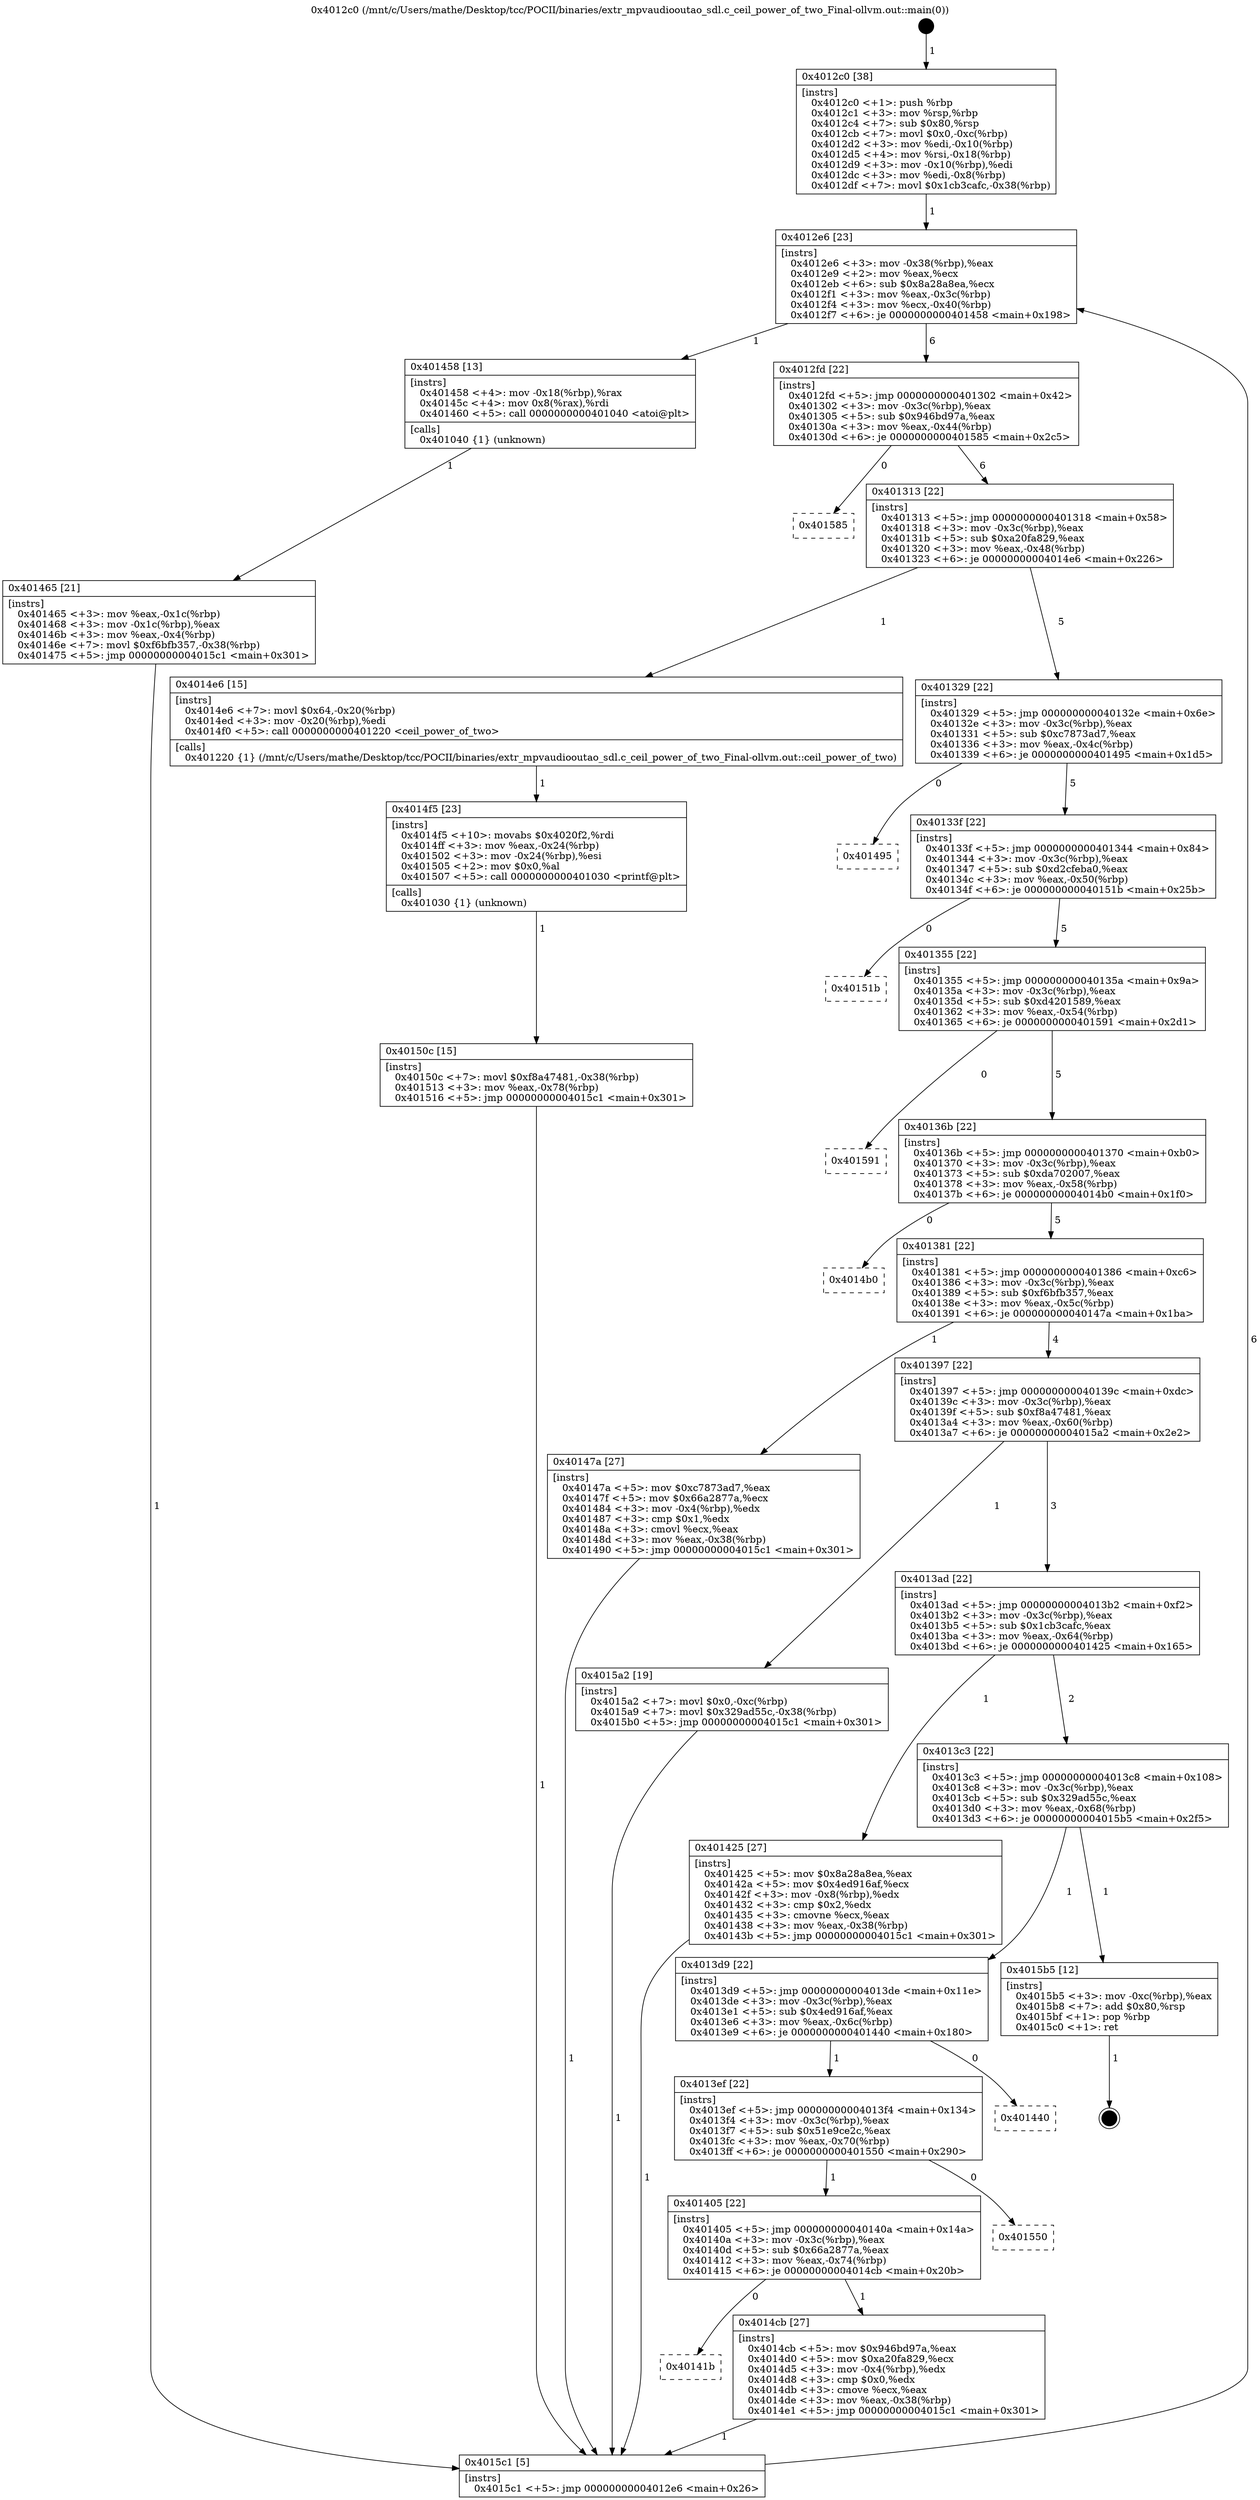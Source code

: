 digraph "0x4012c0" {
  label = "0x4012c0 (/mnt/c/Users/mathe/Desktop/tcc/POCII/binaries/extr_mpvaudiooutao_sdl.c_ceil_power_of_two_Final-ollvm.out::main(0))"
  labelloc = "t"
  node[shape=record]

  Entry [label="",width=0.3,height=0.3,shape=circle,fillcolor=black,style=filled]
  "0x4012e6" [label="{
     0x4012e6 [23]\l
     | [instrs]\l
     &nbsp;&nbsp;0x4012e6 \<+3\>: mov -0x38(%rbp),%eax\l
     &nbsp;&nbsp;0x4012e9 \<+2\>: mov %eax,%ecx\l
     &nbsp;&nbsp;0x4012eb \<+6\>: sub $0x8a28a8ea,%ecx\l
     &nbsp;&nbsp;0x4012f1 \<+3\>: mov %eax,-0x3c(%rbp)\l
     &nbsp;&nbsp;0x4012f4 \<+3\>: mov %ecx,-0x40(%rbp)\l
     &nbsp;&nbsp;0x4012f7 \<+6\>: je 0000000000401458 \<main+0x198\>\l
  }"]
  "0x401458" [label="{
     0x401458 [13]\l
     | [instrs]\l
     &nbsp;&nbsp;0x401458 \<+4\>: mov -0x18(%rbp),%rax\l
     &nbsp;&nbsp;0x40145c \<+4\>: mov 0x8(%rax),%rdi\l
     &nbsp;&nbsp;0x401460 \<+5\>: call 0000000000401040 \<atoi@plt\>\l
     | [calls]\l
     &nbsp;&nbsp;0x401040 \{1\} (unknown)\l
  }"]
  "0x4012fd" [label="{
     0x4012fd [22]\l
     | [instrs]\l
     &nbsp;&nbsp;0x4012fd \<+5\>: jmp 0000000000401302 \<main+0x42\>\l
     &nbsp;&nbsp;0x401302 \<+3\>: mov -0x3c(%rbp),%eax\l
     &nbsp;&nbsp;0x401305 \<+5\>: sub $0x946bd97a,%eax\l
     &nbsp;&nbsp;0x40130a \<+3\>: mov %eax,-0x44(%rbp)\l
     &nbsp;&nbsp;0x40130d \<+6\>: je 0000000000401585 \<main+0x2c5\>\l
  }"]
  Exit [label="",width=0.3,height=0.3,shape=circle,fillcolor=black,style=filled,peripheries=2]
  "0x401585" [label="{
     0x401585\l
  }", style=dashed]
  "0x401313" [label="{
     0x401313 [22]\l
     | [instrs]\l
     &nbsp;&nbsp;0x401313 \<+5\>: jmp 0000000000401318 \<main+0x58\>\l
     &nbsp;&nbsp;0x401318 \<+3\>: mov -0x3c(%rbp),%eax\l
     &nbsp;&nbsp;0x40131b \<+5\>: sub $0xa20fa829,%eax\l
     &nbsp;&nbsp;0x401320 \<+3\>: mov %eax,-0x48(%rbp)\l
     &nbsp;&nbsp;0x401323 \<+6\>: je 00000000004014e6 \<main+0x226\>\l
  }"]
  "0x40150c" [label="{
     0x40150c [15]\l
     | [instrs]\l
     &nbsp;&nbsp;0x40150c \<+7\>: movl $0xf8a47481,-0x38(%rbp)\l
     &nbsp;&nbsp;0x401513 \<+3\>: mov %eax,-0x78(%rbp)\l
     &nbsp;&nbsp;0x401516 \<+5\>: jmp 00000000004015c1 \<main+0x301\>\l
  }"]
  "0x4014e6" [label="{
     0x4014e6 [15]\l
     | [instrs]\l
     &nbsp;&nbsp;0x4014e6 \<+7\>: movl $0x64,-0x20(%rbp)\l
     &nbsp;&nbsp;0x4014ed \<+3\>: mov -0x20(%rbp),%edi\l
     &nbsp;&nbsp;0x4014f0 \<+5\>: call 0000000000401220 \<ceil_power_of_two\>\l
     | [calls]\l
     &nbsp;&nbsp;0x401220 \{1\} (/mnt/c/Users/mathe/Desktop/tcc/POCII/binaries/extr_mpvaudiooutao_sdl.c_ceil_power_of_two_Final-ollvm.out::ceil_power_of_two)\l
  }"]
  "0x401329" [label="{
     0x401329 [22]\l
     | [instrs]\l
     &nbsp;&nbsp;0x401329 \<+5\>: jmp 000000000040132e \<main+0x6e\>\l
     &nbsp;&nbsp;0x40132e \<+3\>: mov -0x3c(%rbp),%eax\l
     &nbsp;&nbsp;0x401331 \<+5\>: sub $0xc7873ad7,%eax\l
     &nbsp;&nbsp;0x401336 \<+3\>: mov %eax,-0x4c(%rbp)\l
     &nbsp;&nbsp;0x401339 \<+6\>: je 0000000000401495 \<main+0x1d5\>\l
  }"]
  "0x4014f5" [label="{
     0x4014f5 [23]\l
     | [instrs]\l
     &nbsp;&nbsp;0x4014f5 \<+10\>: movabs $0x4020f2,%rdi\l
     &nbsp;&nbsp;0x4014ff \<+3\>: mov %eax,-0x24(%rbp)\l
     &nbsp;&nbsp;0x401502 \<+3\>: mov -0x24(%rbp),%esi\l
     &nbsp;&nbsp;0x401505 \<+2\>: mov $0x0,%al\l
     &nbsp;&nbsp;0x401507 \<+5\>: call 0000000000401030 \<printf@plt\>\l
     | [calls]\l
     &nbsp;&nbsp;0x401030 \{1\} (unknown)\l
  }"]
  "0x401495" [label="{
     0x401495\l
  }", style=dashed]
  "0x40133f" [label="{
     0x40133f [22]\l
     | [instrs]\l
     &nbsp;&nbsp;0x40133f \<+5\>: jmp 0000000000401344 \<main+0x84\>\l
     &nbsp;&nbsp;0x401344 \<+3\>: mov -0x3c(%rbp),%eax\l
     &nbsp;&nbsp;0x401347 \<+5\>: sub $0xd2cfeba0,%eax\l
     &nbsp;&nbsp;0x40134c \<+3\>: mov %eax,-0x50(%rbp)\l
     &nbsp;&nbsp;0x40134f \<+6\>: je 000000000040151b \<main+0x25b\>\l
  }"]
  "0x40141b" [label="{
     0x40141b\l
  }", style=dashed]
  "0x40151b" [label="{
     0x40151b\l
  }", style=dashed]
  "0x401355" [label="{
     0x401355 [22]\l
     | [instrs]\l
     &nbsp;&nbsp;0x401355 \<+5\>: jmp 000000000040135a \<main+0x9a\>\l
     &nbsp;&nbsp;0x40135a \<+3\>: mov -0x3c(%rbp),%eax\l
     &nbsp;&nbsp;0x40135d \<+5\>: sub $0xd4201589,%eax\l
     &nbsp;&nbsp;0x401362 \<+3\>: mov %eax,-0x54(%rbp)\l
     &nbsp;&nbsp;0x401365 \<+6\>: je 0000000000401591 \<main+0x2d1\>\l
  }"]
  "0x4014cb" [label="{
     0x4014cb [27]\l
     | [instrs]\l
     &nbsp;&nbsp;0x4014cb \<+5\>: mov $0x946bd97a,%eax\l
     &nbsp;&nbsp;0x4014d0 \<+5\>: mov $0xa20fa829,%ecx\l
     &nbsp;&nbsp;0x4014d5 \<+3\>: mov -0x4(%rbp),%edx\l
     &nbsp;&nbsp;0x4014d8 \<+3\>: cmp $0x0,%edx\l
     &nbsp;&nbsp;0x4014db \<+3\>: cmove %ecx,%eax\l
     &nbsp;&nbsp;0x4014de \<+3\>: mov %eax,-0x38(%rbp)\l
     &nbsp;&nbsp;0x4014e1 \<+5\>: jmp 00000000004015c1 \<main+0x301\>\l
  }"]
  "0x401591" [label="{
     0x401591\l
  }", style=dashed]
  "0x40136b" [label="{
     0x40136b [22]\l
     | [instrs]\l
     &nbsp;&nbsp;0x40136b \<+5\>: jmp 0000000000401370 \<main+0xb0\>\l
     &nbsp;&nbsp;0x401370 \<+3\>: mov -0x3c(%rbp),%eax\l
     &nbsp;&nbsp;0x401373 \<+5\>: sub $0xda702007,%eax\l
     &nbsp;&nbsp;0x401378 \<+3\>: mov %eax,-0x58(%rbp)\l
     &nbsp;&nbsp;0x40137b \<+6\>: je 00000000004014b0 \<main+0x1f0\>\l
  }"]
  "0x401405" [label="{
     0x401405 [22]\l
     | [instrs]\l
     &nbsp;&nbsp;0x401405 \<+5\>: jmp 000000000040140a \<main+0x14a\>\l
     &nbsp;&nbsp;0x40140a \<+3\>: mov -0x3c(%rbp),%eax\l
     &nbsp;&nbsp;0x40140d \<+5\>: sub $0x66a2877a,%eax\l
     &nbsp;&nbsp;0x401412 \<+3\>: mov %eax,-0x74(%rbp)\l
     &nbsp;&nbsp;0x401415 \<+6\>: je 00000000004014cb \<main+0x20b\>\l
  }"]
  "0x4014b0" [label="{
     0x4014b0\l
  }", style=dashed]
  "0x401381" [label="{
     0x401381 [22]\l
     | [instrs]\l
     &nbsp;&nbsp;0x401381 \<+5\>: jmp 0000000000401386 \<main+0xc6\>\l
     &nbsp;&nbsp;0x401386 \<+3\>: mov -0x3c(%rbp),%eax\l
     &nbsp;&nbsp;0x401389 \<+5\>: sub $0xf6bfb357,%eax\l
     &nbsp;&nbsp;0x40138e \<+3\>: mov %eax,-0x5c(%rbp)\l
     &nbsp;&nbsp;0x401391 \<+6\>: je 000000000040147a \<main+0x1ba\>\l
  }"]
  "0x401550" [label="{
     0x401550\l
  }", style=dashed]
  "0x40147a" [label="{
     0x40147a [27]\l
     | [instrs]\l
     &nbsp;&nbsp;0x40147a \<+5\>: mov $0xc7873ad7,%eax\l
     &nbsp;&nbsp;0x40147f \<+5\>: mov $0x66a2877a,%ecx\l
     &nbsp;&nbsp;0x401484 \<+3\>: mov -0x4(%rbp),%edx\l
     &nbsp;&nbsp;0x401487 \<+3\>: cmp $0x1,%edx\l
     &nbsp;&nbsp;0x40148a \<+3\>: cmovl %ecx,%eax\l
     &nbsp;&nbsp;0x40148d \<+3\>: mov %eax,-0x38(%rbp)\l
     &nbsp;&nbsp;0x401490 \<+5\>: jmp 00000000004015c1 \<main+0x301\>\l
  }"]
  "0x401397" [label="{
     0x401397 [22]\l
     | [instrs]\l
     &nbsp;&nbsp;0x401397 \<+5\>: jmp 000000000040139c \<main+0xdc\>\l
     &nbsp;&nbsp;0x40139c \<+3\>: mov -0x3c(%rbp),%eax\l
     &nbsp;&nbsp;0x40139f \<+5\>: sub $0xf8a47481,%eax\l
     &nbsp;&nbsp;0x4013a4 \<+3\>: mov %eax,-0x60(%rbp)\l
     &nbsp;&nbsp;0x4013a7 \<+6\>: je 00000000004015a2 \<main+0x2e2\>\l
  }"]
  "0x4013ef" [label="{
     0x4013ef [22]\l
     | [instrs]\l
     &nbsp;&nbsp;0x4013ef \<+5\>: jmp 00000000004013f4 \<main+0x134\>\l
     &nbsp;&nbsp;0x4013f4 \<+3\>: mov -0x3c(%rbp),%eax\l
     &nbsp;&nbsp;0x4013f7 \<+5\>: sub $0x51e9ce2c,%eax\l
     &nbsp;&nbsp;0x4013fc \<+3\>: mov %eax,-0x70(%rbp)\l
     &nbsp;&nbsp;0x4013ff \<+6\>: je 0000000000401550 \<main+0x290\>\l
  }"]
  "0x4015a2" [label="{
     0x4015a2 [19]\l
     | [instrs]\l
     &nbsp;&nbsp;0x4015a2 \<+7\>: movl $0x0,-0xc(%rbp)\l
     &nbsp;&nbsp;0x4015a9 \<+7\>: movl $0x329ad55c,-0x38(%rbp)\l
     &nbsp;&nbsp;0x4015b0 \<+5\>: jmp 00000000004015c1 \<main+0x301\>\l
  }"]
  "0x4013ad" [label="{
     0x4013ad [22]\l
     | [instrs]\l
     &nbsp;&nbsp;0x4013ad \<+5\>: jmp 00000000004013b2 \<main+0xf2\>\l
     &nbsp;&nbsp;0x4013b2 \<+3\>: mov -0x3c(%rbp),%eax\l
     &nbsp;&nbsp;0x4013b5 \<+5\>: sub $0x1cb3cafc,%eax\l
     &nbsp;&nbsp;0x4013ba \<+3\>: mov %eax,-0x64(%rbp)\l
     &nbsp;&nbsp;0x4013bd \<+6\>: je 0000000000401425 \<main+0x165\>\l
  }"]
  "0x401440" [label="{
     0x401440\l
  }", style=dashed]
  "0x401425" [label="{
     0x401425 [27]\l
     | [instrs]\l
     &nbsp;&nbsp;0x401425 \<+5\>: mov $0x8a28a8ea,%eax\l
     &nbsp;&nbsp;0x40142a \<+5\>: mov $0x4ed916af,%ecx\l
     &nbsp;&nbsp;0x40142f \<+3\>: mov -0x8(%rbp),%edx\l
     &nbsp;&nbsp;0x401432 \<+3\>: cmp $0x2,%edx\l
     &nbsp;&nbsp;0x401435 \<+3\>: cmovne %ecx,%eax\l
     &nbsp;&nbsp;0x401438 \<+3\>: mov %eax,-0x38(%rbp)\l
     &nbsp;&nbsp;0x40143b \<+5\>: jmp 00000000004015c1 \<main+0x301\>\l
  }"]
  "0x4013c3" [label="{
     0x4013c3 [22]\l
     | [instrs]\l
     &nbsp;&nbsp;0x4013c3 \<+5\>: jmp 00000000004013c8 \<main+0x108\>\l
     &nbsp;&nbsp;0x4013c8 \<+3\>: mov -0x3c(%rbp),%eax\l
     &nbsp;&nbsp;0x4013cb \<+5\>: sub $0x329ad55c,%eax\l
     &nbsp;&nbsp;0x4013d0 \<+3\>: mov %eax,-0x68(%rbp)\l
     &nbsp;&nbsp;0x4013d3 \<+6\>: je 00000000004015b5 \<main+0x2f5\>\l
  }"]
  "0x4015c1" [label="{
     0x4015c1 [5]\l
     | [instrs]\l
     &nbsp;&nbsp;0x4015c1 \<+5\>: jmp 00000000004012e6 \<main+0x26\>\l
  }"]
  "0x4012c0" [label="{
     0x4012c0 [38]\l
     | [instrs]\l
     &nbsp;&nbsp;0x4012c0 \<+1\>: push %rbp\l
     &nbsp;&nbsp;0x4012c1 \<+3\>: mov %rsp,%rbp\l
     &nbsp;&nbsp;0x4012c4 \<+7\>: sub $0x80,%rsp\l
     &nbsp;&nbsp;0x4012cb \<+7\>: movl $0x0,-0xc(%rbp)\l
     &nbsp;&nbsp;0x4012d2 \<+3\>: mov %edi,-0x10(%rbp)\l
     &nbsp;&nbsp;0x4012d5 \<+4\>: mov %rsi,-0x18(%rbp)\l
     &nbsp;&nbsp;0x4012d9 \<+3\>: mov -0x10(%rbp),%edi\l
     &nbsp;&nbsp;0x4012dc \<+3\>: mov %edi,-0x8(%rbp)\l
     &nbsp;&nbsp;0x4012df \<+7\>: movl $0x1cb3cafc,-0x38(%rbp)\l
  }"]
  "0x401465" [label="{
     0x401465 [21]\l
     | [instrs]\l
     &nbsp;&nbsp;0x401465 \<+3\>: mov %eax,-0x1c(%rbp)\l
     &nbsp;&nbsp;0x401468 \<+3\>: mov -0x1c(%rbp),%eax\l
     &nbsp;&nbsp;0x40146b \<+3\>: mov %eax,-0x4(%rbp)\l
     &nbsp;&nbsp;0x40146e \<+7\>: movl $0xf6bfb357,-0x38(%rbp)\l
     &nbsp;&nbsp;0x401475 \<+5\>: jmp 00000000004015c1 \<main+0x301\>\l
  }"]
  "0x4013d9" [label="{
     0x4013d9 [22]\l
     | [instrs]\l
     &nbsp;&nbsp;0x4013d9 \<+5\>: jmp 00000000004013de \<main+0x11e\>\l
     &nbsp;&nbsp;0x4013de \<+3\>: mov -0x3c(%rbp),%eax\l
     &nbsp;&nbsp;0x4013e1 \<+5\>: sub $0x4ed916af,%eax\l
     &nbsp;&nbsp;0x4013e6 \<+3\>: mov %eax,-0x6c(%rbp)\l
     &nbsp;&nbsp;0x4013e9 \<+6\>: je 0000000000401440 \<main+0x180\>\l
  }"]
  "0x4015b5" [label="{
     0x4015b5 [12]\l
     | [instrs]\l
     &nbsp;&nbsp;0x4015b5 \<+3\>: mov -0xc(%rbp),%eax\l
     &nbsp;&nbsp;0x4015b8 \<+7\>: add $0x80,%rsp\l
     &nbsp;&nbsp;0x4015bf \<+1\>: pop %rbp\l
     &nbsp;&nbsp;0x4015c0 \<+1\>: ret\l
  }"]
  Entry -> "0x4012c0" [label=" 1"]
  "0x4012e6" -> "0x401458" [label=" 1"]
  "0x4012e6" -> "0x4012fd" [label=" 6"]
  "0x4015b5" -> Exit [label=" 1"]
  "0x4012fd" -> "0x401585" [label=" 0"]
  "0x4012fd" -> "0x401313" [label=" 6"]
  "0x4015a2" -> "0x4015c1" [label=" 1"]
  "0x401313" -> "0x4014e6" [label=" 1"]
  "0x401313" -> "0x401329" [label=" 5"]
  "0x40150c" -> "0x4015c1" [label=" 1"]
  "0x401329" -> "0x401495" [label=" 0"]
  "0x401329" -> "0x40133f" [label=" 5"]
  "0x4014f5" -> "0x40150c" [label=" 1"]
  "0x40133f" -> "0x40151b" [label=" 0"]
  "0x40133f" -> "0x401355" [label=" 5"]
  "0x4014e6" -> "0x4014f5" [label=" 1"]
  "0x401355" -> "0x401591" [label=" 0"]
  "0x401355" -> "0x40136b" [label=" 5"]
  "0x4014cb" -> "0x4015c1" [label=" 1"]
  "0x40136b" -> "0x4014b0" [label=" 0"]
  "0x40136b" -> "0x401381" [label=" 5"]
  "0x401405" -> "0x4014cb" [label=" 1"]
  "0x401381" -> "0x40147a" [label=" 1"]
  "0x401381" -> "0x401397" [label=" 4"]
  "0x401405" -> "0x40141b" [label=" 0"]
  "0x401397" -> "0x4015a2" [label=" 1"]
  "0x401397" -> "0x4013ad" [label=" 3"]
  "0x4013ef" -> "0x401550" [label=" 0"]
  "0x4013ad" -> "0x401425" [label=" 1"]
  "0x4013ad" -> "0x4013c3" [label=" 2"]
  "0x401425" -> "0x4015c1" [label=" 1"]
  "0x4012c0" -> "0x4012e6" [label=" 1"]
  "0x4015c1" -> "0x4012e6" [label=" 6"]
  "0x401458" -> "0x401465" [label=" 1"]
  "0x401465" -> "0x4015c1" [label=" 1"]
  "0x40147a" -> "0x4015c1" [label=" 1"]
  "0x4013ef" -> "0x401405" [label=" 1"]
  "0x4013c3" -> "0x4015b5" [label=" 1"]
  "0x4013c3" -> "0x4013d9" [label=" 1"]
  "0x4013d9" -> "0x4013ef" [label=" 1"]
  "0x4013d9" -> "0x401440" [label=" 0"]
}
